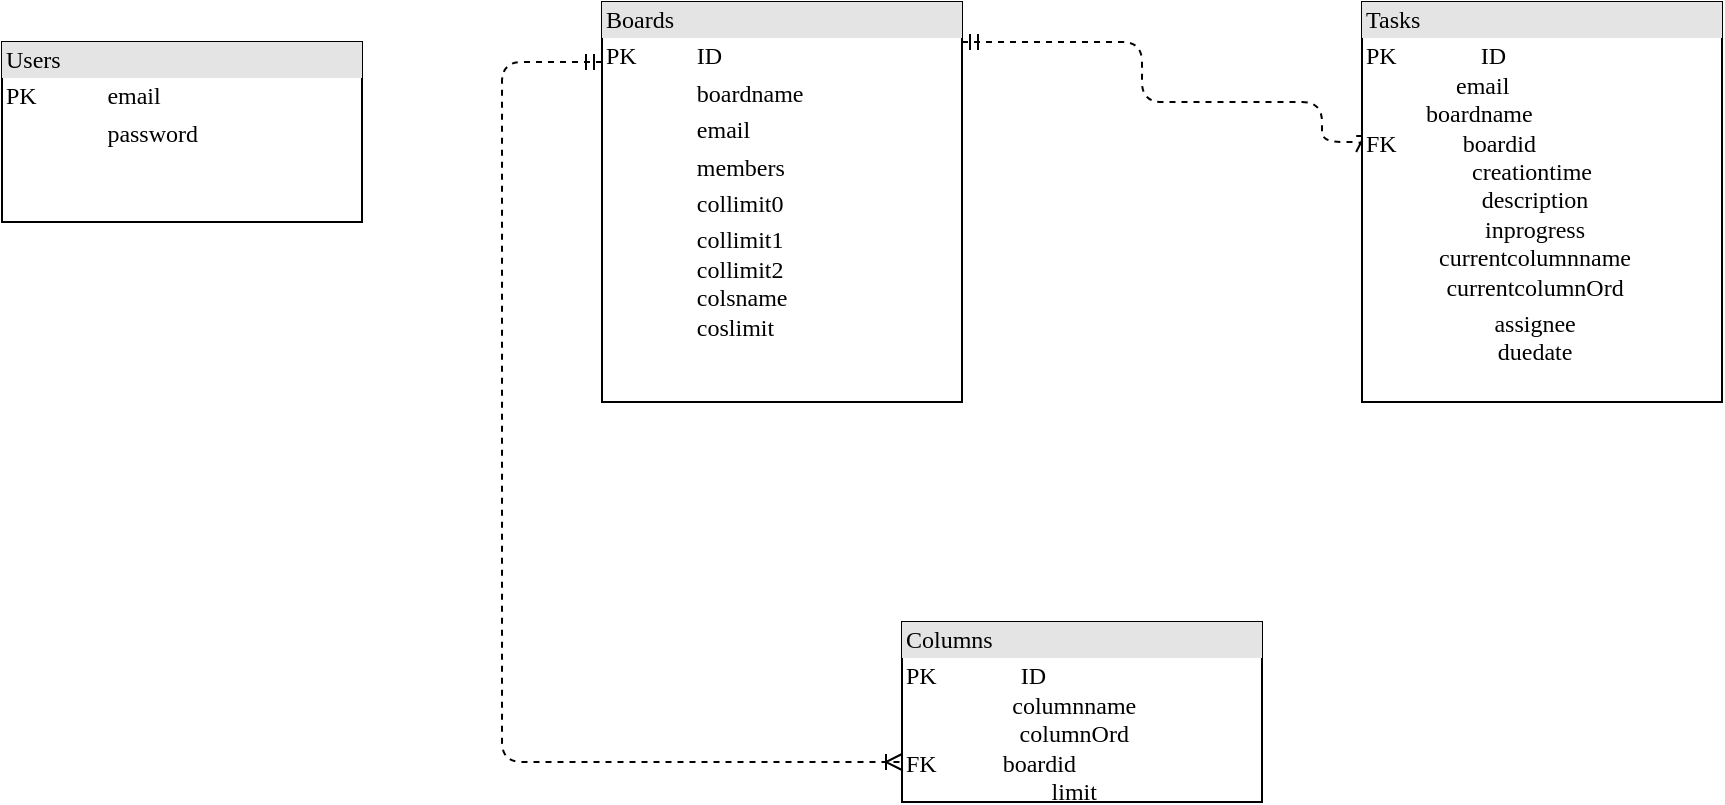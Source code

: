 <mxfile version="14.8.0" type="device"><diagram name="Page-1" id="2ca16b54-16f6-2749-3443-fa8db7711227"><mxGraphModel dx="1240" dy="643" grid="1" gridSize="10" guides="1" tooltips="1" connect="1" arrows="1" fold="1" page="1" pageScale="1" pageWidth="1100" pageHeight="850" background="none" math="0" shadow="0"><root><mxCell id="0"/><mxCell id="1" parent="0"/><mxCell id="2ed32ef02a7f4228-1" value="&lt;div style=&quot;box-sizing: border-box ; width: 100% ; background: #e4e4e4 ; padding: 2px&quot;&gt;Users&lt;/div&gt;&lt;table style=&quot;width: 100% ; font-size: 1em&quot; cellpadding=&quot;2&quot; cellspacing=&quot;0&quot;&gt;&lt;tbody&gt;&lt;tr&gt;&lt;td&gt;PK&lt;/td&gt;&lt;td&gt;email&lt;/td&gt;&lt;/tr&gt;&lt;tr&gt;&lt;td&gt;&lt;br&gt;&lt;/td&gt;&lt;td&gt;password&lt;/td&gt;&lt;/tr&gt;&lt;tr&gt;&lt;td&gt;&lt;/td&gt;&lt;td&gt;&lt;br&gt;&lt;/td&gt;&lt;/tr&gt;&lt;/tbody&gt;&lt;/table&gt;" style="verticalAlign=top;align=left;overflow=fill;html=1;rounded=0;shadow=0;comic=0;labelBackgroundColor=none;strokeWidth=1;fontFamily=Verdana;fontSize=12" parent="1" vertex="1"><mxGeometry x="160" y="40" width="180" height="90" as="geometry"/></mxCell><mxCell id="2ed32ef02a7f4228-20" style="edgeStyle=orthogonalEdgeStyle;html=1;dashed=1;labelBackgroundColor=none;startArrow=ERmandOne;endArrow=ERoneToMany;fontFamily=Verdana;fontSize=12;align=left;entryX=0.006;entryY=0.375;entryDx=0;entryDy=0;entryPerimeter=0;" parent="1" source="2ed32ef02a7f4228-2" target="2ed32ef02a7f4228-11" edge="1"><mxGeometry relative="1" as="geometry"><Array as="points"><mxPoint x="730" y="40"/><mxPoint x="730" y="70"/><mxPoint x="820" y="70"/><mxPoint x="820" y="90"/><mxPoint x="841" y="90"/></Array></mxGeometry></mxCell><mxCell id="2ed32ef02a7f4228-2" value="&lt;div style=&quot;box-sizing: border-box ; width: 100% ; background: rgb(228 , 228 , 228) ; padding: 2px&quot;&gt;Boards&lt;/div&gt;&lt;table style=&quot;width: 100% ; font-size: 1em&quot; cellpadding=&quot;2&quot; cellspacing=&quot;0&quot;&gt;&lt;tbody&gt;&lt;tr&gt;&lt;td&gt;PK&lt;/td&gt;&lt;td&gt;ID&lt;/td&gt;&lt;/tr&gt;&lt;tr&gt;&lt;td&gt;&lt;br&gt;&lt;/td&gt;&lt;td&gt;boardname&lt;/td&gt;&lt;/tr&gt;&lt;tr&gt;&lt;td&gt;&lt;/td&gt;&lt;td&gt;email&lt;/td&gt;&lt;/tr&gt;&lt;tr&gt;&lt;td&gt;&lt;br&gt;&lt;/td&gt;&lt;td&gt;members&lt;br&gt;&lt;/td&gt;&lt;/tr&gt;&lt;tr&gt;&lt;td style=&quot;text-align: center&quot;&gt;&lt;br&gt;&lt;/td&gt;&lt;td&gt;collimit0&lt;br&gt;&lt;/td&gt;&lt;/tr&gt;&lt;tr&gt;&lt;td&gt;&lt;br&gt;&lt;/td&gt;&lt;td&gt;collimit1&lt;br&gt;collimit2&lt;br&gt;colsname&lt;br&gt;coslimit&lt;br&gt;&lt;br&gt;&lt;br&gt;&lt;br&gt;&lt;br&gt;&lt;/td&gt;&lt;/tr&gt;&lt;/tbody&gt;&lt;/table&gt;" style="verticalAlign=top;align=left;overflow=fill;html=1;rounded=0;shadow=0;comic=0;labelBackgroundColor=none;strokeWidth=1;fontFamily=Verdana;fontSize=12" parent="1" vertex="1"><mxGeometry x="460" y="20" width="180" height="200" as="geometry"/></mxCell><mxCell id="2ed32ef02a7f4228-11" value="&lt;div style=&quot;box-sizing: border-box ; width: 100% ; background: #e4e4e4 ; padding: 2px&quot;&gt;Tasks&lt;/div&gt;&lt;table style=&quot;width: 100% ; font-size: 1em&quot; cellpadding=&quot;2&quot; cellspacing=&quot;0&quot;&gt;&lt;tbody&gt;&lt;tr&gt;&lt;td&gt;PK&amp;nbsp; &amp;nbsp; &amp;nbsp; &amp;nbsp; &amp;nbsp; &amp;nbsp; &amp;nbsp; ID&lt;br&gt;&amp;nbsp; &amp;nbsp; &amp;nbsp; &amp;nbsp; &amp;nbsp; &amp;nbsp; &amp;nbsp; &amp;nbsp;email&lt;br&gt;&amp;nbsp; &amp;nbsp; &amp;nbsp; &amp;nbsp; &amp;nbsp;&amp;nbsp;&lt;span&gt;b&lt;/span&gt;oardname&lt;br&gt;FK&amp;nbsp; &amp;nbsp; &amp;nbsp; &amp;nbsp; &amp;nbsp; &amp;nbsp;boardid&lt;br&gt;&lt;div style=&quot;text-align: center&quot;&gt;&lt;span style=&quot;font-size: 1em&quot;&gt;creationtime&amp;nbsp;&lt;/span&gt;&lt;/div&gt;&lt;div style=&quot;text-align: center&quot;&gt;&lt;span style=&quot;font-size: 1em&quot;&gt;description&lt;/span&gt;&lt;/div&gt;&lt;div style=&quot;text-align: center&quot;&gt;&lt;span style=&quot;font-size: 1em&quot;&gt;inprogress&lt;/span&gt;&lt;/div&gt;&lt;div style=&quot;text-align: center&quot;&gt;&lt;span style=&quot;font-size: 1em&quot;&gt;currentcolumnname&lt;/span&gt;&lt;/div&gt;&lt;div style=&quot;text-align: center&quot;&gt;&lt;span style=&quot;font-size: 1em&quot;&gt;currentcolumnOrd&lt;/span&gt;&lt;/div&gt;&lt;/td&gt;&lt;td style=&quot;text-align: center&quot;&gt;&lt;br&gt;&lt;/td&gt;&lt;/tr&gt;&lt;tr&gt;&lt;td&gt;&lt;div style=&quot;text-align: center&quot;&gt;&lt;span style=&quot;font-size: 1em&quot;&gt;assignee&lt;/span&gt;&lt;/div&gt;&lt;div style=&quot;text-align: center&quot;&gt;&lt;span style=&quot;font-size: 1em&quot;&gt;duedate&lt;/span&gt;&lt;/div&gt;&lt;/td&gt;&lt;td&gt;&lt;/td&gt;&lt;/tr&gt;&lt;tr&gt;&lt;td&gt;&lt;/td&gt;&lt;td&gt;&lt;br&gt;&lt;br&gt;&lt;/td&gt;&lt;/tr&gt;&lt;/tbody&gt;&lt;/table&gt;" style="verticalAlign=top;align=left;overflow=fill;html=1;rounded=0;shadow=0;comic=0;labelBackgroundColor=none;strokeWidth=1;fontFamily=Verdana;fontSize=12" parent="1" vertex="1"><mxGeometry x="840" y="20" width="180" height="200" as="geometry"/></mxCell><mxCell id="dBfUlDSgsQeoV3_4vPGZ-2" value="&lt;div style=&quot;box-sizing: border-box ; width: 100% ; background: #e4e4e4 ; padding: 2px&quot;&gt;Columns&lt;/div&gt;&lt;table style=&quot;width: 100% ; font-size: 1em&quot; cellpadding=&quot;2&quot; cellspacing=&quot;0&quot;&gt;&lt;tbody&gt;&lt;tr&gt;&lt;td&gt;PK&amp;nbsp; &amp;nbsp; &amp;nbsp; &amp;nbsp; &amp;nbsp; &amp;nbsp; &amp;nbsp; ID&lt;br&gt;&lt;div style=&quot;text-align: center&quot;&gt;&lt;span style=&quot;font-size: 1em&quot;&gt;columnname&lt;/span&gt;&lt;/div&gt;&lt;div style=&quot;text-align: center&quot;&gt;&lt;span style=&quot;font-size: 1em&quot;&gt;columnOrd&lt;/span&gt;&lt;/div&gt;FK&amp;nbsp; &amp;nbsp; &amp;nbsp; &amp;nbsp; &amp;nbsp; &amp;nbsp;boardid&lt;br&gt;&lt;div style=&quot;text-align: center&quot;&gt;&lt;span style=&quot;font-size: 1em&quot;&gt;limit&lt;/span&gt;&lt;/div&gt;&lt;div style=&quot;text-align: center&quot;&gt;&lt;br&gt;&lt;/div&gt;&lt;/td&gt;&lt;td style=&quot;text-align: center&quot;&gt;&lt;/td&gt;&lt;/tr&gt;&lt;tr&gt;&lt;td&gt;&lt;/td&gt;&lt;td&gt;&lt;br&gt;&lt;br&gt;&lt;/td&gt;&lt;/tr&gt;&lt;/tbody&gt;&lt;/table&gt;" style="verticalAlign=top;align=left;overflow=fill;html=1;rounded=0;shadow=0;comic=0;labelBackgroundColor=none;strokeWidth=1;fontFamily=Verdana;fontSize=12" vertex="1" parent="1"><mxGeometry x="610" y="330" width="180" height="90" as="geometry"/></mxCell><mxCell id="dBfUlDSgsQeoV3_4vPGZ-3" style="edgeStyle=orthogonalEdgeStyle;html=1;dashed=1;labelBackgroundColor=none;startArrow=ERmandOne;endArrow=ERoneToMany;fontFamily=Verdana;fontSize=12;align=left;" edge="1" parent="1"><mxGeometry relative="1" as="geometry"><mxPoint x="460" y="50" as="sourcePoint"/><mxPoint x="610" y="400" as="targetPoint"/><Array as="points"><mxPoint x="410" y="50"/><mxPoint x="410" y="400"/></Array></mxGeometry></mxCell></root></mxGraphModel></diagram></mxfile>